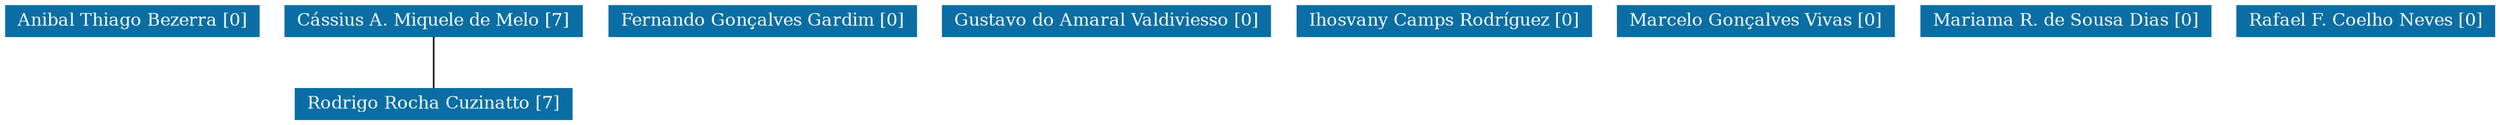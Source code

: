 strict graph grafo1 {
	graph [bb="0,0,1416,78",
		id=grafo1,
		overlap=False
	];
	node [fontsize=12,
		label="\N",
		shape=rectangle,
		style=filled
	];
	0	 [URL="membro-8478305453281130.html",
		color="#0A6EA4",
		fontcolor="#FFFFFF",
		height=0.29167,
		label="Anibal Thiago Bezerra [0]",
		pos="71.5,67.5",
		width=1.9861];
	1	 [URL="membro-4002033080997386.html",
		color="#0A6EA4",
		fontcolor="#FFFFFF",
		height=0.29167,
		label="Cássius A. Miquele de Melo [7]",
		pos="244.5,67.5",
		width=2.3194];
	8	 [URL="membro-8073303573679522.html",
		color="#0A6EA4",
		fontcolor="#FFFFFF",
		height=0.29167,
		label="Rodrigo Rocha Cuzinatto [7]",
		pos="244.5,10.5",
		width=2.1389];
	1 -- 8	 [pos="244.5,56.779 244.5,46.588 244.5,31.348 244.5,21.173"];
	2	 [URL="membro-2425549033248106.html",
		color="#0A6EA4",
		fontcolor="#FFFFFF",
		height=0.29167,
		label="Fernando Gonçalves Gardim [0]",
		pos="431.5,67.5",
		width=2.3611];
	3	 [URL="membro-4023778019418442.html",
		color="#0A6EA4",
		fontcolor="#FFFFFF",
		height=0.29167,
		label="Gustavo do Amaral Valdiviesso [0]",
		pos="626.5,67.5",
		width=2.5417];
	4	 [URL="membro-3732563704810366.html",
		color="#0A6EA4",
		fontcolor="#FFFFFF",
		height=0.29167,
		label="Ihosvany Camps Rodríguez [0]",
		pos="818.5,67.5",
		width=2.2778];
	5	 [URL="membro-1312049227898761.html",
		color="#0A6EA4",
		fontcolor="#FFFFFF",
		height=0.29167,
		label="Marcelo Gonçalves Vivas [0]",
		pos="996.5,67.5",
		width=2.1528];
	6	 [URL="membro-9972552337847809.html",
		color="#0A6EA4",
		fontcolor="#FFFFFF",
		height=0.29167,
		label="Mariama R. de Sousa Dias [0]",
		pos="1172.5,67.5",
		width=2.2361];
	7	 [URL="membro-3697495590985027.html",
		color="#0A6EA4",
		fontcolor="#FFFFFF",
		height=0.29167,
		label="Rafael F. Coelho Neves [0]",
		pos="1343.5,67.5",
		width=2.0139];
}
